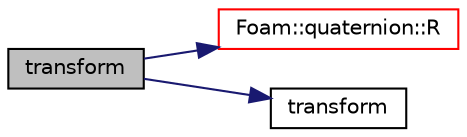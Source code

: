 digraph "transform"
{
  bgcolor="transparent";
  edge [fontname="Helvetica",fontsize="10",labelfontname="Helvetica",labelfontsize="10"];
  node [fontname="Helvetica",fontsize="10",shape=record];
  rankdir="LR";
  Node82723 [label="transform",height=0.2,width=0.4,color="black", fillcolor="grey75", style="filled", fontcolor="black"];
  Node82723 -> Node82724 [color="midnightblue",fontsize="10",style="solid",fontname="Helvetica"];
  Node82724 [label="Foam::quaternion::R",height=0.2,width=0.4,color="red",URL="$a29337.html#a404ff2284fce8af4f811e0447c9e37f2",tooltip="The rotation tensor corresponding the quaternion. "];
  Node82723 -> Node82780 [color="midnightblue",fontsize="10",style="solid",fontname="Helvetica"];
  Node82780 [label="transform",height=0.2,width=0.4,color="black",URL="$a21851.html#a919915170941701c1223291531ad010c"];
}

